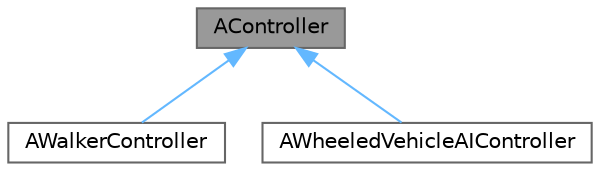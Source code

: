 digraph "AController"
{
 // INTERACTIVE_SVG=YES
 // LATEX_PDF_SIZE
  bgcolor="transparent";
  edge [fontname=Helvetica,fontsize=10,labelfontname=Helvetica,labelfontsize=10];
  node [fontname=Helvetica,fontsize=10,shape=box,height=0.2,width=0.4];
  Node1 [id="Node000001",label="AController",height=0.2,width=0.4,color="gray40", fillcolor="grey60", style="filled", fontcolor="black",tooltip=" "];
  Node1 -> Node2 [id="edge1_Node000001_Node000002",dir="back",color="steelblue1",style="solid",tooltip=" "];
  Node2 [id="Node000002",label="AWalkerController",height=0.2,width=0.4,color="gray40", fillcolor="white", style="filled",URL="$de/d2e/classAWalkerController.html",tooltip=" "];
  Node1 -> Node3 [id="edge2_Node000001_Node000003",dir="back",color="steelblue1",style="solid",tooltip=" "];
  Node3 [id="Node000003",label="AWheeledVehicleAIController",height=0.2,width=0.4,color="gray40", fillcolor="white", style="filled",URL="$dd/dea/classAWheeledVehicleAIController.html",tooltip="Wheeled vehicle controller with optional AI."];
}
